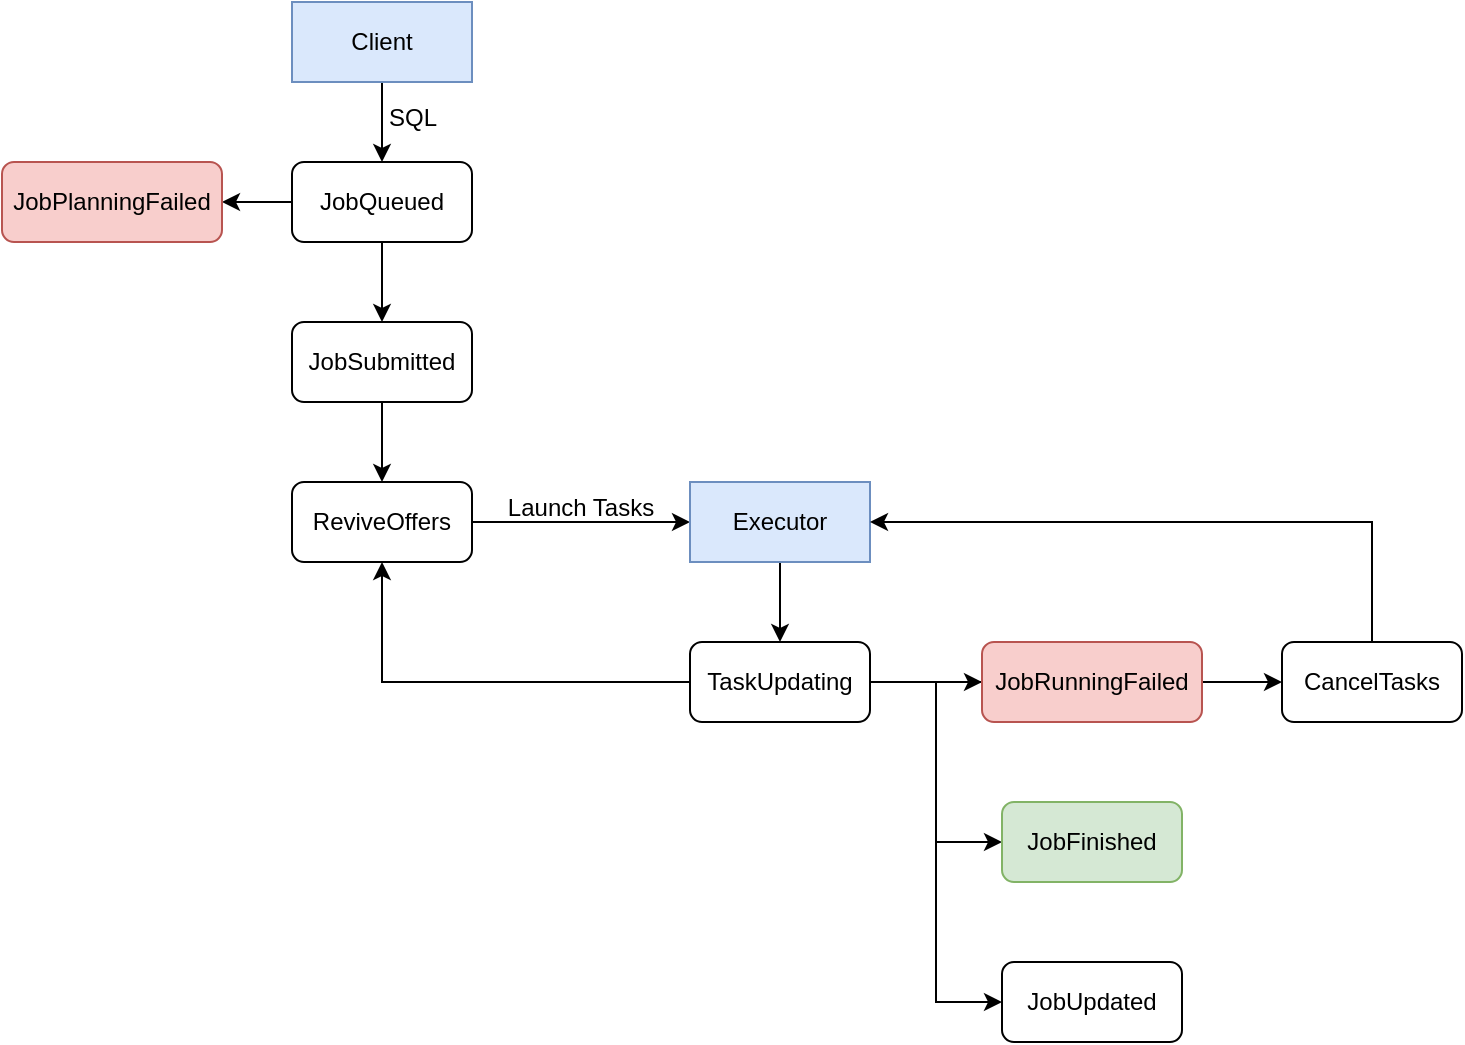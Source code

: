 <mxfile version="14.6.13" type="device"><diagram id="C5RBs43oDa-KdzZeNtuy" name="Page-1"><mxGraphModel dx="1773" dy="672" grid="1" gridSize="10" guides="1" tooltips="1" connect="1" arrows="1" fold="1" page="1" pageScale="1" pageWidth="827" pageHeight="1169" math="0" shadow="0"><root><mxCell id="WIyWlLk6GJQsqaUBKTNV-0"/><mxCell id="WIyWlLk6GJQsqaUBKTNV-1" parent="WIyWlLk6GJQsqaUBKTNV-0"/><mxCell id="ZB0FosSZD_mhLyDFZlsn-24" value="" style="edgeStyle=orthogonalEdgeStyle;rounded=0;orthogonalLoop=1;jettySize=auto;html=1;" parent="WIyWlLk6GJQsqaUBKTNV-1" source="ZB0FosSZD_mhLyDFZlsn-25" target="ZB0FosSZD_mhLyDFZlsn-27" edge="1"><mxGeometry relative="1" as="geometry"/></mxCell><mxCell id="ZB0FosSZD_mhLyDFZlsn-25" value="Client" style="rounded=0;whiteSpace=wrap;html=1;fillColor=#dae8fc;strokeColor=#6c8ebf;" parent="WIyWlLk6GJQsqaUBKTNV-1" vertex="1"><mxGeometry x="125" y="590" width="90" height="40" as="geometry"/></mxCell><mxCell id="ZB0FosSZD_mhLyDFZlsn-26" value="" style="edgeStyle=orthogonalEdgeStyle;rounded=0;orthogonalLoop=1;jettySize=auto;html=1;" parent="WIyWlLk6GJQsqaUBKTNV-1" source="ZB0FosSZD_mhLyDFZlsn-27" target="ZB0FosSZD_mhLyDFZlsn-30" edge="1"><mxGeometry relative="1" as="geometry"/></mxCell><mxCell id="ZB0FosSZD_mhLyDFZlsn-27" value="JobQueued" style="rounded=1;whiteSpace=wrap;html=1;" parent="WIyWlLk6GJQsqaUBKTNV-1" vertex="1"><mxGeometry x="125" y="670" width="90" height="40" as="geometry"/></mxCell><mxCell id="ZB0FosSZD_mhLyDFZlsn-28" value="" style="edgeStyle=orthogonalEdgeStyle;rounded=0;orthogonalLoop=1;jettySize=auto;html=1;" parent="WIyWlLk6GJQsqaUBKTNV-1" source="ZB0FosSZD_mhLyDFZlsn-30" target="ZB0FosSZD_mhLyDFZlsn-31" edge="1"><mxGeometry relative="1" as="geometry"/></mxCell><mxCell id="ZB0FosSZD_mhLyDFZlsn-29" value="" style="edgeStyle=orthogonalEdgeStyle;rounded=0;orthogonalLoop=1;jettySize=auto;html=1;exitX=0;exitY=0.5;exitDx=0;exitDy=0;" parent="WIyWlLk6GJQsqaUBKTNV-1" source="ZB0FosSZD_mhLyDFZlsn-27" target="ZB0FosSZD_mhLyDFZlsn-33" edge="1"><mxGeometry relative="1" as="geometry"/></mxCell><mxCell id="ZB0FosSZD_mhLyDFZlsn-30" value="JobSubmitted" style="rounded=1;whiteSpace=wrap;html=1;" parent="WIyWlLk6GJQsqaUBKTNV-1" vertex="1"><mxGeometry x="125" y="750" width="90" height="40" as="geometry"/></mxCell><mxCell id="ZB0FosSZD_mhLyDFZlsn-35" value="" style="edgeStyle=orthogonalEdgeStyle;rounded=0;orthogonalLoop=1;jettySize=auto;html=1;" parent="WIyWlLk6GJQsqaUBKTNV-1" source="ZB0FosSZD_mhLyDFZlsn-31" target="ZB0FosSZD_mhLyDFZlsn-34" edge="1"><mxGeometry relative="1" as="geometry"/></mxCell><mxCell id="ZB0FosSZD_mhLyDFZlsn-31" value="ReviveOffers" style="rounded=1;whiteSpace=wrap;html=1;" parent="WIyWlLk6GJQsqaUBKTNV-1" vertex="1"><mxGeometry x="125" y="830" width="90" height="40" as="geometry"/></mxCell><mxCell id="ZB0FosSZD_mhLyDFZlsn-32" value="SQL" style="text;html=1;align=center;verticalAlign=middle;resizable=0;points=[];autosize=1;strokeColor=none;fillColor=none;" parent="WIyWlLk6GJQsqaUBKTNV-1" vertex="1"><mxGeometry x="160" y="633" width="50" height="30" as="geometry"/></mxCell><mxCell id="ZB0FosSZD_mhLyDFZlsn-33" value="JobPlanningFailed" style="rounded=1;whiteSpace=wrap;html=1;fillColor=#f8cecc;strokeColor=#b85450;" parent="WIyWlLk6GJQsqaUBKTNV-1" vertex="1"><mxGeometry x="-20" y="670" width="110" height="40" as="geometry"/></mxCell><mxCell id="ZB0FosSZD_mhLyDFZlsn-53" value="" style="edgeStyle=orthogonalEdgeStyle;rounded=0;orthogonalLoop=1;jettySize=auto;html=1;" parent="WIyWlLk6GJQsqaUBKTNV-1" source="ZB0FosSZD_mhLyDFZlsn-34" target="ZB0FosSZD_mhLyDFZlsn-48" edge="1"><mxGeometry relative="1" as="geometry"/></mxCell><mxCell id="ZB0FosSZD_mhLyDFZlsn-34" value="Executor" style="rounded=0;whiteSpace=wrap;html=1;fillColor=#dae8fc;strokeColor=#6c8ebf;" parent="WIyWlLk6GJQsqaUBKTNV-1" vertex="1"><mxGeometry x="324" y="830" width="90" height="40" as="geometry"/></mxCell><mxCell id="ZB0FosSZD_mhLyDFZlsn-36" value="Launch Tasks" style="text;html=1;align=center;verticalAlign=middle;resizable=0;points=[];autosize=1;strokeColor=none;fillColor=none;" parent="WIyWlLk6GJQsqaUBKTNV-1" vertex="1"><mxGeometry x="219" y="828" width="100" height="30" as="geometry"/></mxCell><mxCell id="ZB0FosSZD_mhLyDFZlsn-44" value="" style="edgeStyle=orthogonalEdgeStyle;rounded=0;orthogonalLoop=1;jettySize=auto;html=1;" parent="WIyWlLk6GJQsqaUBKTNV-1" source="ZB0FosSZD_mhLyDFZlsn-48" target="ZB0FosSZD_mhLyDFZlsn-49" edge="1"><mxGeometry relative="1" as="geometry"/></mxCell><mxCell id="ZB0FosSZD_mhLyDFZlsn-45" style="edgeStyle=orthogonalEdgeStyle;rounded=0;orthogonalLoop=1;jettySize=auto;html=1;entryX=0;entryY=0.5;entryDx=0;entryDy=0;" parent="WIyWlLk6GJQsqaUBKTNV-1" source="ZB0FosSZD_mhLyDFZlsn-48" target="ZB0FosSZD_mhLyDFZlsn-50" edge="1"><mxGeometry relative="1" as="geometry"/></mxCell><mxCell id="ZB0FosSZD_mhLyDFZlsn-46" style="edgeStyle=orthogonalEdgeStyle;rounded=0;orthogonalLoop=1;jettySize=auto;html=1;entryX=0;entryY=0.5;entryDx=0;entryDy=0;" parent="WIyWlLk6GJQsqaUBKTNV-1" source="ZB0FosSZD_mhLyDFZlsn-48" target="ZB0FosSZD_mhLyDFZlsn-51" edge="1"><mxGeometry relative="1" as="geometry"/></mxCell><mxCell id="ZB0FosSZD_mhLyDFZlsn-47" style="edgeStyle=orthogonalEdgeStyle;rounded=0;orthogonalLoop=1;jettySize=auto;html=1;entryX=0;entryY=0.5;entryDx=0;entryDy=0;" parent="WIyWlLk6GJQsqaUBKTNV-1" source="ZB0FosSZD_mhLyDFZlsn-48" target="ZB0FosSZD_mhLyDFZlsn-52" edge="1"><mxGeometry relative="1" as="geometry"/></mxCell><mxCell id="ZB0FosSZD_mhLyDFZlsn-54" style="edgeStyle=orthogonalEdgeStyle;rounded=0;orthogonalLoop=1;jettySize=auto;html=1;entryX=0.5;entryY=1;entryDx=0;entryDy=0;" parent="WIyWlLk6GJQsqaUBKTNV-1" source="ZB0FosSZD_mhLyDFZlsn-48" target="ZB0FosSZD_mhLyDFZlsn-31" edge="1"><mxGeometry relative="1" as="geometry"/></mxCell><mxCell id="ZB0FosSZD_mhLyDFZlsn-48" value="TaskUpdating" style="rounded=1;whiteSpace=wrap;html=1;" parent="WIyWlLk6GJQsqaUBKTNV-1" vertex="1"><mxGeometry x="324" y="910" width="90" height="40" as="geometry"/></mxCell><mxCell id="ZB0FosSZD_mhLyDFZlsn-49" value="JobRunningFailed" style="rounded=1;whiteSpace=wrap;html=1;fillColor=#f8cecc;strokeColor=#b85450;" parent="WIyWlLk6GJQsqaUBKTNV-1" vertex="1"><mxGeometry x="470" y="910" width="110" height="40" as="geometry"/></mxCell><mxCell id="ZB0FosSZD_mhLyDFZlsn-50" value="JobFinished" style="rounded=1;whiteSpace=wrap;html=1;fillColor=#d5e8d4;strokeColor=#82b366;" parent="WIyWlLk6GJQsqaUBKTNV-1" vertex="1"><mxGeometry x="480" y="990" width="90" height="40" as="geometry"/></mxCell><mxCell id="ZB0FosSZD_mhLyDFZlsn-55" style="edgeStyle=orthogonalEdgeStyle;rounded=0;orthogonalLoop=1;jettySize=auto;html=1;entryX=1;entryY=0.5;entryDx=0;entryDy=0;" parent="WIyWlLk6GJQsqaUBKTNV-1" source="ZB0FosSZD_mhLyDFZlsn-51" target="ZB0FosSZD_mhLyDFZlsn-34" edge="1"><mxGeometry relative="1" as="geometry"><mxPoint x="530" y="850" as="targetPoint"/><Array as="points"><mxPoint x="665" y="850"/></Array></mxGeometry></mxCell><mxCell id="ZB0FosSZD_mhLyDFZlsn-51" value="CancelTasks" style="rounded=1;whiteSpace=wrap;html=1;" parent="WIyWlLk6GJQsqaUBKTNV-1" vertex="1"><mxGeometry x="620" y="910" width="90" height="40" as="geometry"/></mxCell><mxCell id="ZB0FosSZD_mhLyDFZlsn-52" value="JobUpdated" style="rounded=1;whiteSpace=wrap;html=1;" parent="WIyWlLk6GJQsqaUBKTNV-1" vertex="1"><mxGeometry x="480" y="1070" width="90" height="40" as="geometry"/></mxCell></root></mxGraphModel></diagram></mxfile>